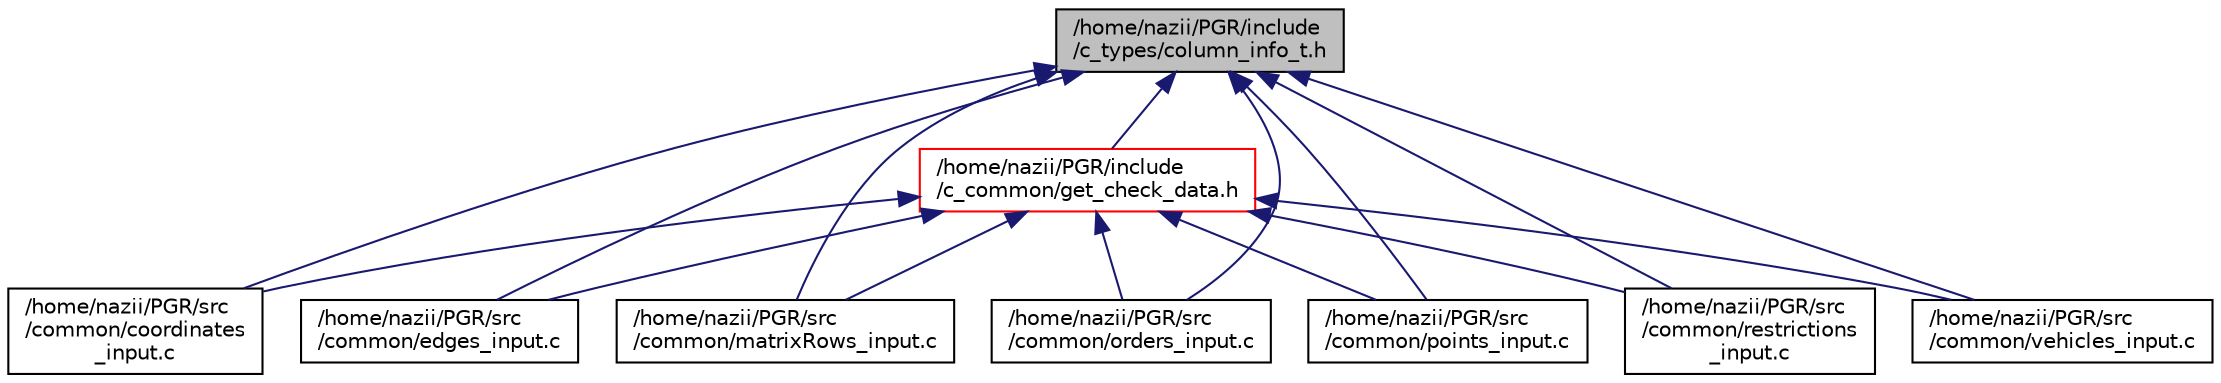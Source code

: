 digraph "/home/nazii/PGR/include/c_types/column_info_t.h"
{
  edge [fontname="Helvetica",fontsize="10",labelfontname="Helvetica",labelfontsize="10"];
  node [fontname="Helvetica",fontsize="10",shape=record];
  Node4 [label="/home/nazii/PGR/include\l/c_types/column_info_t.h",height=0.2,width=0.4,color="black", fillcolor="grey75", style="filled", fontcolor="black"];
  Node4 -> Node5 [dir="back",color="midnightblue",fontsize="10",style="solid",fontname="Helvetica"];
  Node5 [label="/home/nazii/PGR/src\l/common/coordinates\l_input.c",height=0.2,width=0.4,color="black", fillcolor="white", style="filled",URL="$coordinates__input_8c.html"];
  Node4 -> Node6 [dir="back",color="midnightblue",fontsize="10",style="solid",fontname="Helvetica"];
  Node6 [label="/home/nazii/PGR/src\l/common/edges_input.c",height=0.2,width=0.4,color="black", fillcolor="white", style="filled",URL="$edges__input_8c.html"];
  Node4 -> Node7 [dir="back",color="midnightblue",fontsize="10",style="solid",fontname="Helvetica"];
  Node7 [label="/home/nazii/PGR/src\l/common/matrixRows_input.c",height=0.2,width=0.4,color="black", fillcolor="white", style="filled",URL="$matrixRows__input_8c.html"];
  Node4 -> Node8 [dir="back",color="midnightblue",fontsize="10",style="solid",fontname="Helvetica"];
  Node8 [label="/home/nazii/PGR/src\l/common/orders_input.c",height=0.2,width=0.4,color="black", fillcolor="white", style="filled",URL="$orders__input_8c.html"];
  Node4 -> Node9 [dir="back",color="midnightblue",fontsize="10",style="solid",fontname="Helvetica"];
  Node9 [label="/home/nazii/PGR/src\l/common/points_input.c",height=0.2,width=0.4,color="black", fillcolor="white", style="filled",URL="$points__input_8c.html"];
  Node4 -> Node10 [dir="back",color="midnightblue",fontsize="10",style="solid",fontname="Helvetica"];
  Node10 [label="/home/nazii/PGR/src\l/common/restrictions\l_input.c",height=0.2,width=0.4,color="black", fillcolor="white", style="filled",URL="$restrictions__input_8c.html"];
  Node4 -> Node11 [dir="back",color="midnightblue",fontsize="10",style="solid",fontname="Helvetica"];
  Node11 [label="/home/nazii/PGR/src\l/common/vehicles_input.c",height=0.2,width=0.4,color="black", fillcolor="white", style="filled",URL="$vehicles__input_8c.html"];
  Node4 -> Node12 [dir="back",color="midnightblue",fontsize="10",style="solid",fontname="Helvetica"];
  Node12 [label="/home/nazii/PGR/include\l/c_common/get_check_data.h",height=0.2,width=0.4,color="red", fillcolor="white", style="filled",URL="$get__check__data_8h.html"];
  Node12 -> Node5 [dir="back",color="midnightblue",fontsize="10",style="solid",fontname="Helvetica"];
  Node12 -> Node6 [dir="back",color="midnightblue",fontsize="10",style="solid",fontname="Helvetica"];
  Node12 -> Node7 [dir="back",color="midnightblue",fontsize="10",style="solid",fontname="Helvetica"];
  Node12 -> Node8 [dir="back",color="midnightblue",fontsize="10",style="solid",fontname="Helvetica"];
  Node12 -> Node9 [dir="back",color="midnightblue",fontsize="10",style="solid",fontname="Helvetica"];
  Node12 -> Node10 [dir="back",color="midnightblue",fontsize="10",style="solid",fontname="Helvetica"];
  Node12 -> Node11 [dir="back",color="midnightblue",fontsize="10",style="solid",fontname="Helvetica"];
}
